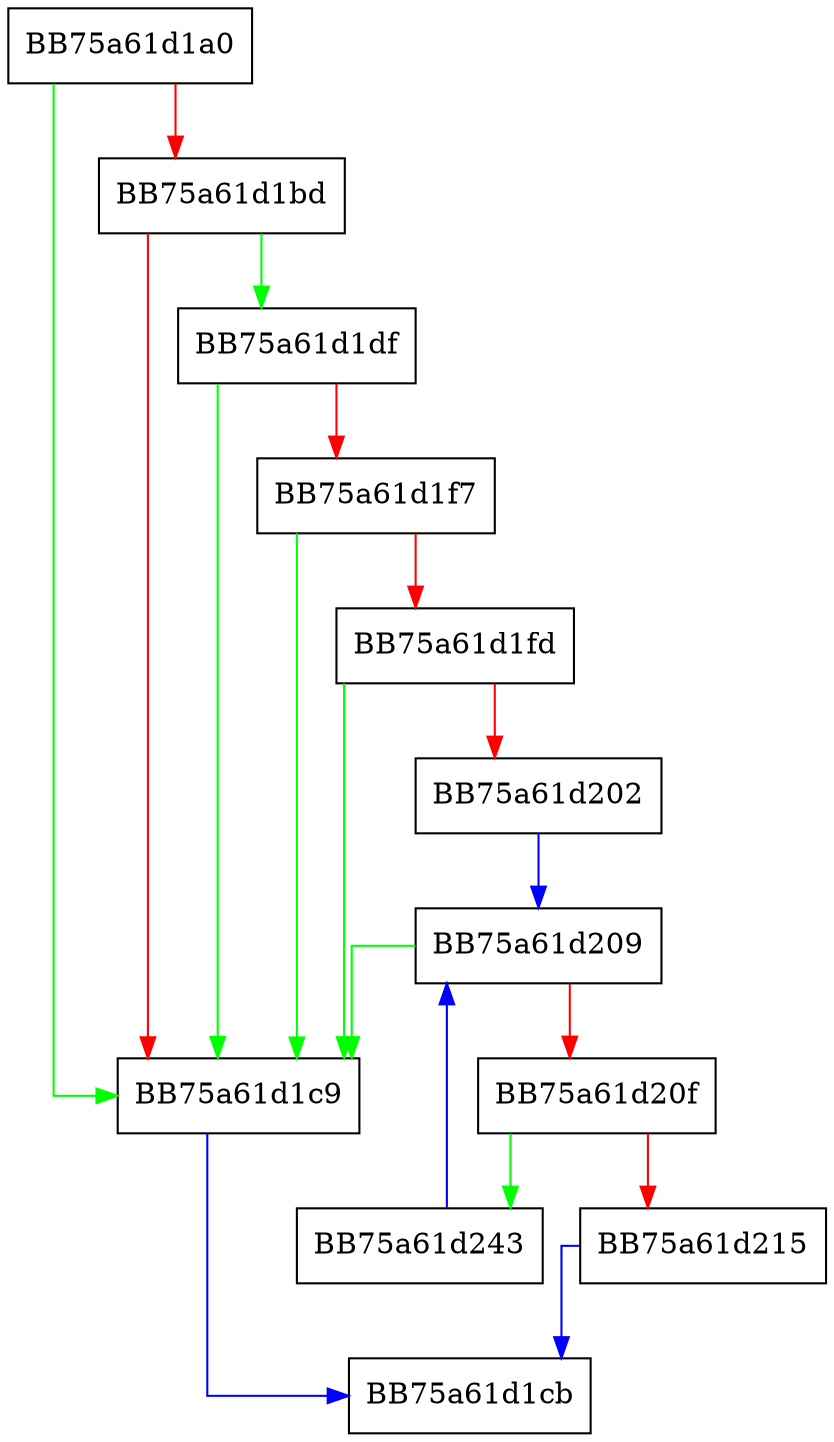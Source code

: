 digraph IsMine {
  node [shape="box"];
  graph [splines=ortho];
  BB75a61d1a0 -> BB75a61d1c9 [color="green"];
  BB75a61d1a0 -> BB75a61d1bd [color="red"];
  BB75a61d1bd -> BB75a61d1df [color="green"];
  BB75a61d1bd -> BB75a61d1c9 [color="red"];
  BB75a61d1c9 -> BB75a61d1cb [color="blue"];
  BB75a61d1df -> BB75a61d1c9 [color="green"];
  BB75a61d1df -> BB75a61d1f7 [color="red"];
  BB75a61d1f7 -> BB75a61d1c9 [color="green"];
  BB75a61d1f7 -> BB75a61d1fd [color="red"];
  BB75a61d1fd -> BB75a61d1c9 [color="green"];
  BB75a61d1fd -> BB75a61d202 [color="red"];
  BB75a61d202 -> BB75a61d209 [color="blue"];
  BB75a61d209 -> BB75a61d1c9 [color="green"];
  BB75a61d209 -> BB75a61d20f [color="red"];
  BB75a61d20f -> BB75a61d243 [color="green"];
  BB75a61d20f -> BB75a61d215 [color="red"];
  BB75a61d215 -> BB75a61d1cb [color="blue"];
  BB75a61d243 -> BB75a61d209 [color="blue"];
}